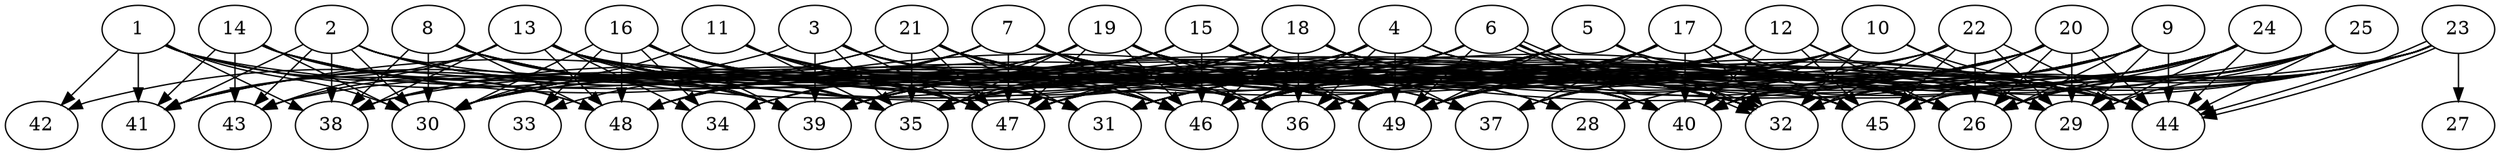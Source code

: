 // DAG (tier=3-complex, mode=compute, n=49, ccr=0.477, fat=0.874, density=0.765, regular=0.207, jump=0.310, mindata=1048576, maxdata=16777216)
// DAG automatically generated by daggen at Sun Aug 24 16:33:34 2025
// /home/ermia/Project/Environments/daggen/bin/daggen --dot --ccr 0.477 --fat 0.874 --regular 0.207 --density 0.765 --jump 0.310 --mindata 1048576 --maxdata 16777216 -n 49 
digraph G {
  1 [size="11645500051091734", alpha="0.19", expect_size="5822750025545867"]
  1 -> 30 [size ="897393562222592"]
  1 -> 31 [size ="897393562222592"]
  1 -> 38 [size ="897393562222592"]
  1 -> 39 [size ="897393562222592"]
  1 -> 41 [size ="897393562222592"]
  1 -> 42 [size ="897393562222592"]
  1 -> 44 [size ="897393562222592"]
  1 -> 48 [size ="897393562222592"]
  2 [size="1168528824833140588544", alpha="0.14", expect_size="584264412416570294272"]
  2 -> 30 [size ="887529792339968"]
  2 -> 35 [size ="887529792339968"]
  2 -> 38 [size ="887529792339968"]
  2 -> 39 [size ="887529792339968"]
  2 -> 41 [size ="887529792339968"]
  2 -> 43 [size ="887529792339968"]
  2 -> 45 [size ="887529792339968"]
  2 -> 46 [size ="887529792339968"]
  2 -> 47 [size ="887529792339968"]
  3 [size="1112186634988427", alpha="0.13", expect_size="556093317494213"]
  3 -> 26 [size ="18151613923328"]
  3 -> 32 [size ="18151613923328"]
  3 -> 35 [size ="18151613923328"]
  3 -> 36 [size ="18151613923328"]
  3 -> 37 [size ="18151613923328"]
  3 -> 39 [size ="18151613923328"]
  3 -> 43 [size ="18151613923328"]
  3 -> 47 [size ="18151613923328"]
  4 [size="896533137063465600", alpha="0.12", expect_size="448266568531732800"]
  4 -> 29 [size ="416225414873088"]
  4 -> 36 [size ="416225414873088"]
  4 -> 39 [size ="416225414873088"]
  4 -> 41 [size ="416225414873088"]
  4 -> 44 [size ="416225414873088"]
  4 -> 45 [size ="416225414873088"]
  4 -> 46 [size ="416225414873088"]
  4 -> 48 [size ="416225414873088"]
  4 -> 49 [size ="416225414873088"]
  5 [size="15223027968677296", alpha="0.18", expect_size="7611513984338648"]
  5 -> 26 [size ="1457647509307392"]
  5 -> 31 [size ="1457647509307392"]
  5 -> 32 [size ="1457647509307392"]
  5 -> 35 [size ="1457647509307392"]
  5 -> 36 [size ="1457647509307392"]
  5 -> 39 [size ="1457647509307392"]
  5 -> 44 [size ="1457647509307392"]
  5 -> 46 [size ="1457647509307392"]
  5 -> 47 [size ="1457647509307392"]
  5 -> 49 [size ="1457647509307392"]
  6 [size="98039208566769744", alpha="0.07", expect_size="49019604283384872"]
  6 -> 26 [size ="1671763079462912"]
  6 -> 32 [size ="1671763079462912"]
  6 -> 32 [size ="1671763079462912"]
  6 -> 34 [size ="1671763079462912"]
  6 -> 35 [size ="1671763079462912"]
  6 -> 39 [size ="1671763079462912"]
  6 -> 40 [size ="1671763079462912"]
  6 -> 44 [size ="1671763079462912"]
  6 -> 45 [size ="1671763079462912"]
  6 -> 46 [size ="1671763079462912"]
  6 -> 47 [size ="1671763079462912"]
  6 -> 48 [size ="1671763079462912"]
  6 -> 49 [size ="1671763079462912"]
  7 [size="776618873255193600", alpha="0.09", expect_size="388309436627596800"]
  7 -> 28 [size ="274269934190592"]
  7 -> 29 [size ="274269934190592"]
  7 -> 30 [size ="274269934190592"]
  7 -> 32 [size ="274269934190592"]
  7 -> 36 [size ="274269934190592"]
  7 -> 38 [size ="274269934190592"]
  7 -> 41 [size ="274269934190592"]
  7 -> 44 [size ="274269934190592"]
  7 -> 45 [size ="274269934190592"]
  7 -> 46 [size ="274269934190592"]
  7 -> 47 [size ="274269934190592"]
  7 -> 48 [size ="274269934190592"]
  7 -> 49 [size ="274269934190592"]
  8 [size="632102331014640041984", alpha="0.02", expect_size="316051165507320020992"]
  8 -> 30 [size ="589225565093888"]
  8 -> 32 [size ="589225565093888"]
  8 -> 35 [size ="589225565093888"]
  8 -> 36 [size ="589225565093888"]
  8 -> 38 [size ="589225565093888"]
  8 -> 39 [size ="589225565093888"]
  8 -> 47 [size ="589225565093888"]
  8 -> 48 [size ="589225565093888"]
  8 -> 49 [size ="589225565093888"]
  9 [size="16254368246723938", alpha="0.13", expect_size="8127184123361969"]
  9 -> 26 [size ="19765447884800"]
  9 -> 28 [size ="19765447884800"]
  9 -> 29 [size ="19765447884800"]
  9 -> 31 [size ="19765447884800"]
  9 -> 32 [size ="19765447884800"]
  9 -> 39 [size ="19765447884800"]
  9 -> 44 [size ="19765447884800"]
  9 -> 47 [size ="19765447884800"]
  9 -> 49 [size ="19765447884800"]
  10 [size="7350485886648014", alpha="0.08", expect_size="3675242943324007"]
  10 -> 29 [size ="411629204275200"]
  10 -> 31 [size ="411629204275200"]
  10 -> 32 [size ="411629204275200"]
  10 -> 35 [size ="411629204275200"]
  10 -> 36 [size ="411629204275200"]
  10 -> 37 [size ="411629204275200"]
  10 -> 38 [size ="411629204275200"]
  10 -> 40 [size ="411629204275200"]
  10 -> 44 [size ="411629204275200"]
  10 -> 49 [size ="411629204275200"]
  11 [size="199770438620130624", alpha="0.10", expect_size="99885219310065312"]
  11 -> 30 [size ="74444206768128"]
  11 -> 31 [size ="74444206768128"]
  11 -> 35 [size ="74444206768128"]
  11 -> 36 [size ="74444206768128"]
  11 -> 40 [size ="74444206768128"]
  11 -> 46 [size ="74444206768128"]
  11 -> 47 [size ="74444206768128"]
  12 [size="33500682255582552", alpha="0.09", expect_size="16750341127791276"]
  12 -> 26 [size ="1076076172279808"]
  12 -> 29 [size ="1076076172279808"]
  12 -> 36 [size ="1076076172279808"]
  12 -> 39 [size ="1076076172279808"]
  12 -> 40 [size ="1076076172279808"]
  12 -> 43 [size ="1076076172279808"]
  12 -> 45 [size ="1076076172279808"]
  12 -> 46 [size ="1076076172279808"]
  12 -> 49 [size ="1076076172279808"]
  13 [size="8989926304778220", alpha="0.06", expect_size="4494963152389110"]
  13 -> 26 [size ="542118162464768"]
  13 -> 29 [size ="542118162464768"]
  13 -> 34 [size ="542118162464768"]
  13 -> 35 [size ="542118162464768"]
  13 -> 38 [size ="542118162464768"]
  13 -> 39 [size ="542118162464768"]
  13 -> 41 [size ="542118162464768"]
  13 -> 43 [size ="542118162464768"]
  13 -> 45 [size ="542118162464768"]
  13 -> 46 [size ="542118162464768"]
  13 -> 48 [size ="542118162464768"]
  13 -> 49 [size ="542118162464768"]
  14 [size="7469949315759210496", alpha="0.07", expect_size="3734974657879605248"]
  14 -> 30 [size ="30570444750848"]
  14 -> 35 [size ="30570444750848"]
  14 -> 41 [size ="30570444750848"]
  14 -> 43 [size ="30570444750848"]
  14 -> 46 [size ="30570444750848"]
  14 -> 48 [size ="30570444750848"]
  14 -> 49 [size ="30570444750848"]
  15 [size="3507019332803700457472", alpha="0.08", expect_size="1753509666401850228736"]
  15 -> 26 [size ="1846639383805952"]
  15 -> 30 [size ="1846639383805952"]
  15 -> 32 [size ="1846639383805952"]
  15 -> 34 [size ="1846639383805952"]
  15 -> 35 [size ="1846639383805952"]
  15 -> 40 [size ="1846639383805952"]
  15 -> 44 [size ="1846639383805952"]
  15 -> 46 [size ="1846639383805952"]
  15 -> 48 [size ="1846639383805952"]
  15 -> 49 [size ="1846639383805952"]
  16 [size="1869365105912344", alpha="0.04", expect_size="934682552956172"]
  16 -> 30 [size ="89260191383552"]
  16 -> 31 [size ="89260191383552"]
  16 -> 32 [size ="89260191383552"]
  16 -> 33 [size ="89260191383552"]
  16 -> 34 [size ="89260191383552"]
  16 -> 36 [size ="89260191383552"]
  16 -> 37 [size ="89260191383552"]
  16 -> 39 [size ="89260191383552"]
  16 -> 40 [size ="89260191383552"]
  16 -> 46 [size ="89260191383552"]
  16 -> 47 [size ="89260191383552"]
  16 -> 48 [size ="89260191383552"]
  17 [size="520997864689723506688", alpha="0.17", expect_size="260498932344861753344"]
  17 -> 26 [size ="517981142515712"]
  17 -> 31 [size ="517981142515712"]
  17 -> 32 [size ="517981142515712"]
  17 -> 36 [size ="517981142515712"]
  17 -> 37 [size ="517981142515712"]
  17 -> 40 [size ="517981142515712"]
  17 -> 45 [size ="517981142515712"]
  17 -> 46 [size ="517981142515712"]
  17 -> 47 [size ="517981142515712"]
  17 -> 48 [size ="517981142515712"]
  17 -> 49 [size ="517981142515712"]
  18 [size="805057877034826624", alpha="0.16", expect_size="402528938517413312"]
  18 -> 26 [size ="1048137141583872"]
  18 -> 29 [size ="1048137141583872"]
  18 -> 30 [size ="1048137141583872"]
  18 -> 32 [size ="1048137141583872"]
  18 -> 34 [size ="1048137141583872"]
  18 -> 36 [size ="1048137141583872"]
  18 -> 37 [size ="1048137141583872"]
  18 -> 38 [size ="1048137141583872"]
  18 -> 45 [size ="1048137141583872"]
  18 -> 46 [size ="1048137141583872"]
  18 -> 47 [size ="1048137141583872"]
  19 [size="24908549239856955392", alpha="0.16", expect_size="12454274619928477696"]
  19 -> 26 [size ="68232132165632"]
  19 -> 28 [size ="68232132165632"]
  19 -> 30 [size ="68232132165632"]
  19 -> 32 [size ="68232132165632"]
  19 -> 33 [size ="68232132165632"]
  19 -> 35 [size ="68232132165632"]
  19 -> 36 [size ="68232132165632"]
  19 -> 39 [size ="68232132165632"]
  19 -> 40 [size ="68232132165632"]
  19 -> 45 [size ="68232132165632"]
  19 -> 46 [size ="68232132165632"]
  19 -> 47 [size ="68232132165632"]
  19 -> 49 [size ="68232132165632"]
  20 [size="1917011410856676608", alpha="0.04", expect_size="958505705428338304"]
  20 -> 26 [size ="1319753264136192"]
  20 -> 29 [size ="1319753264136192"]
  20 -> 39 [size ="1319753264136192"]
  20 -> 40 [size ="1319753264136192"]
  20 -> 44 [size ="1319753264136192"]
  20 -> 45 [size ="1319753264136192"]
  20 -> 46 [size ="1319753264136192"]
  20 -> 47 [size ="1319753264136192"]
  20 -> 48 [size ="1319753264136192"]
  20 -> 49 [size ="1319753264136192"]
  21 [size="955629711892745814016", alpha="0.12", expect_size="477814855946372907008"]
  21 -> 26 [size ="776157305765888"]
  21 -> 31 [size ="776157305765888"]
  21 -> 35 [size ="776157305765888"]
  21 -> 40 [size ="776157305765888"]
  21 -> 41 [size ="776157305765888"]
  21 -> 42 [size ="776157305765888"]
  21 -> 44 [size ="776157305765888"]
  21 -> 46 [size ="776157305765888"]
  21 -> 47 [size ="776157305765888"]
  21 -> 49 [size ="776157305765888"]
  22 [size="12009846724781190", alpha="0.08", expect_size="6004923362390595"]
  22 -> 26 [size ="653902403862528"]
  22 -> 29 [size ="653902403862528"]
  22 -> 30 [size ="653902403862528"]
  22 -> 31 [size ="653902403862528"]
  22 -> 32 [size ="653902403862528"]
  22 -> 35 [size ="653902403862528"]
  22 -> 39 [size ="653902403862528"]
  22 -> 44 [size ="653902403862528"]
  22 -> 45 [size ="653902403862528"]
  23 [size="361859833815520772096", alpha="0.11", expect_size="180929916907760386048"]
  23 -> 26 [size ="406240832258048"]
  23 -> 27 [size ="406240832258048"]
  23 -> 32 [size ="406240832258048"]
  23 -> 35 [size ="406240832258048"]
  23 -> 37 [size ="406240832258048"]
  23 -> 40 [size ="406240832258048"]
  23 -> 44 [size ="406240832258048"]
  23 -> 44 [size ="406240832258048"]
  23 -> 45 [size ="406240832258048"]
  23 -> 46 [size ="406240832258048"]
  23 -> 49 [size ="406240832258048"]
  24 [size="16318485838687832", alpha="0.09", expect_size="8159242919343916"]
  24 -> 26 [size ="18077651566592"]
  24 -> 29 [size ="18077651566592"]
  24 -> 32 [size ="18077651566592"]
  24 -> 35 [size ="18077651566592"]
  24 -> 36 [size ="18077651566592"]
  24 -> 44 [size ="18077651566592"]
  24 -> 45 [size ="18077651566592"]
  24 -> 46 [size ="18077651566592"]
  24 -> 47 [size ="18077651566592"]
  25 [size="2248948185463489536", alpha="0.08", expect_size="1124474092731744768"]
  25 -> 26 [size ="1271796598833152"]
  25 -> 29 [size ="1271796598833152"]
  25 -> 30 [size ="1271796598833152"]
  25 -> 32 [size ="1271796598833152"]
  25 -> 36 [size ="1271796598833152"]
  25 -> 44 [size ="1271796598833152"]
  25 -> 45 [size ="1271796598833152"]
  25 -> 46 [size ="1271796598833152"]
  26 [size="43043420135820960", alpha="0.16", expect_size="21521710067910480"]
  27 [size="65502636998064560", alpha="0.13", expect_size="32751318499032280"]
  28 [size="4827217709952488448", alpha="0.09", expect_size="2413608854976244224"]
  29 [size="636530228480650112", alpha="0.19", expect_size="318265114240325056"]
  30 [size="396077573790509056", alpha="0.19", expect_size="198038786895254528"]
  31 [size="25538563211363028", alpha="0.18", expect_size="12769281605681514"]
  32 [size="7230741560222608", alpha="0.02", expect_size="3615370780111304"]
  33 [size="54270567335293800", alpha="0.08", expect_size="27135283667646900"]
  34 [size="352281610470643968", alpha="0.02", expect_size="176140805235321984"]
  35 [size="6492965098453428", alpha="0.02", expect_size="3246482549226714"]
  36 [size="1797613903509736960", alpha="0.01", expect_size="898806951754868480"]
  37 [size="4687863211504976265216", alpha="0.11", expect_size="2343931605752488132608"]
  38 [size="1302091058036761600", alpha="0.11", expect_size="651045529018380800"]
  39 [size="1459333062958285568", alpha="0.16", expect_size="729666531479142784"]
  40 [size="4951544482080102", alpha="0.17", expect_size="2475772241040051"]
  41 [size="484680802349680164864", alpha="0.13", expect_size="242340401174840082432"]
  42 [size="34204059762163712000", alpha="0.07", expect_size="17102029881081856000"]
  43 [size="254130622690548704", alpha="0.16", expect_size="127065311345274352"]
  44 [size="60041774727824408576", alpha="0.04", expect_size="30020887363912204288"]
  45 [size="43622871707511000", alpha="0.05", expect_size="21811435853755500"]
  46 [size="27677785728154075136", alpha="0.11", expect_size="13838892864077037568"]
  47 [size="71593310623367168000", alpha="0.07", expect_size="35796655311683584000"]
  48 [size="54074996122254928", alpha="0.08", expect_size="27037498061127464"]
  49 [size="47535783028535360", alpha="0.18", expect_size="23767891514267680"]
}